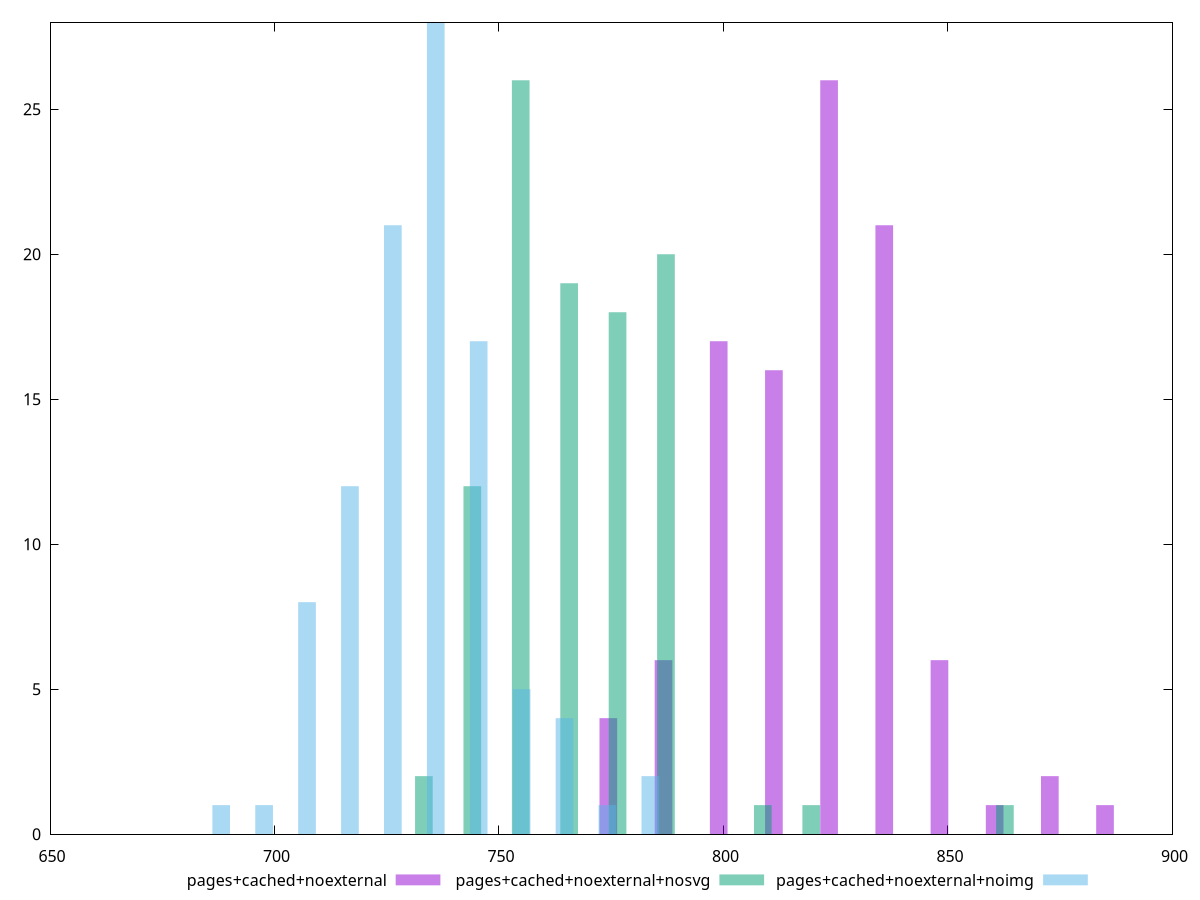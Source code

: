 $_pagesCachedNoexternal <<EOF
786.6417115906347 6
823.5155418214457 26
835.8068185650494 21
811.224265077842 16
798.9329883342384 17
848.098095308653 6
774.350434847031 4
872.6806487958604 2
884.9719255394641 1
860.3893720522567 1
EOF
$_pagesCachedNoexternalNosvg <<EOF
744.0541987587936 12
776.4043813135238 18
765.6209871286137 19
754.8375929437037 26
862.6715347928042 1
787.1877754984339 20
733.2708045738837 2
808.754563868254 1
819.5379580531641 1
EOF
$_pagesCachedNoexternalNoimg <<EOF
755.0303310160007 5
688.1289092804057 1
735.9156390915449 28
745.4729850537728 17
726.3582931293171 21
707.2436012048613 8
716.8009471670892 12
783.7023689026842 2
764.5876769782285 4
697.6862552426335 1
774.1450229404563 1
EOF
set key outside below
set terminal pngcairo
set output "report_00006_2020-11-02T20-21-41.718Z/mainthread-work-breakdown/mainthread-work-breakdown_pages+cached+noexternal_pages+cached+noexternal+nosvg_pages+cached+noexternal+noimg+hist.png"
set boxwidth 3.9368603251811694
set style fill transparent solid 0.5 noborder
set yrange [0:28]
plot $_pagesCachedNoexternal title "pages+cached+noexternal" with boxes ,$_pagesCachedNoexternalNosvg title "pages+cached+noexternal+nosvg" with boxes ,$_pagesCachedNoexternalNoimg title "pages+cached+noexternal+noimg" with boxes ,